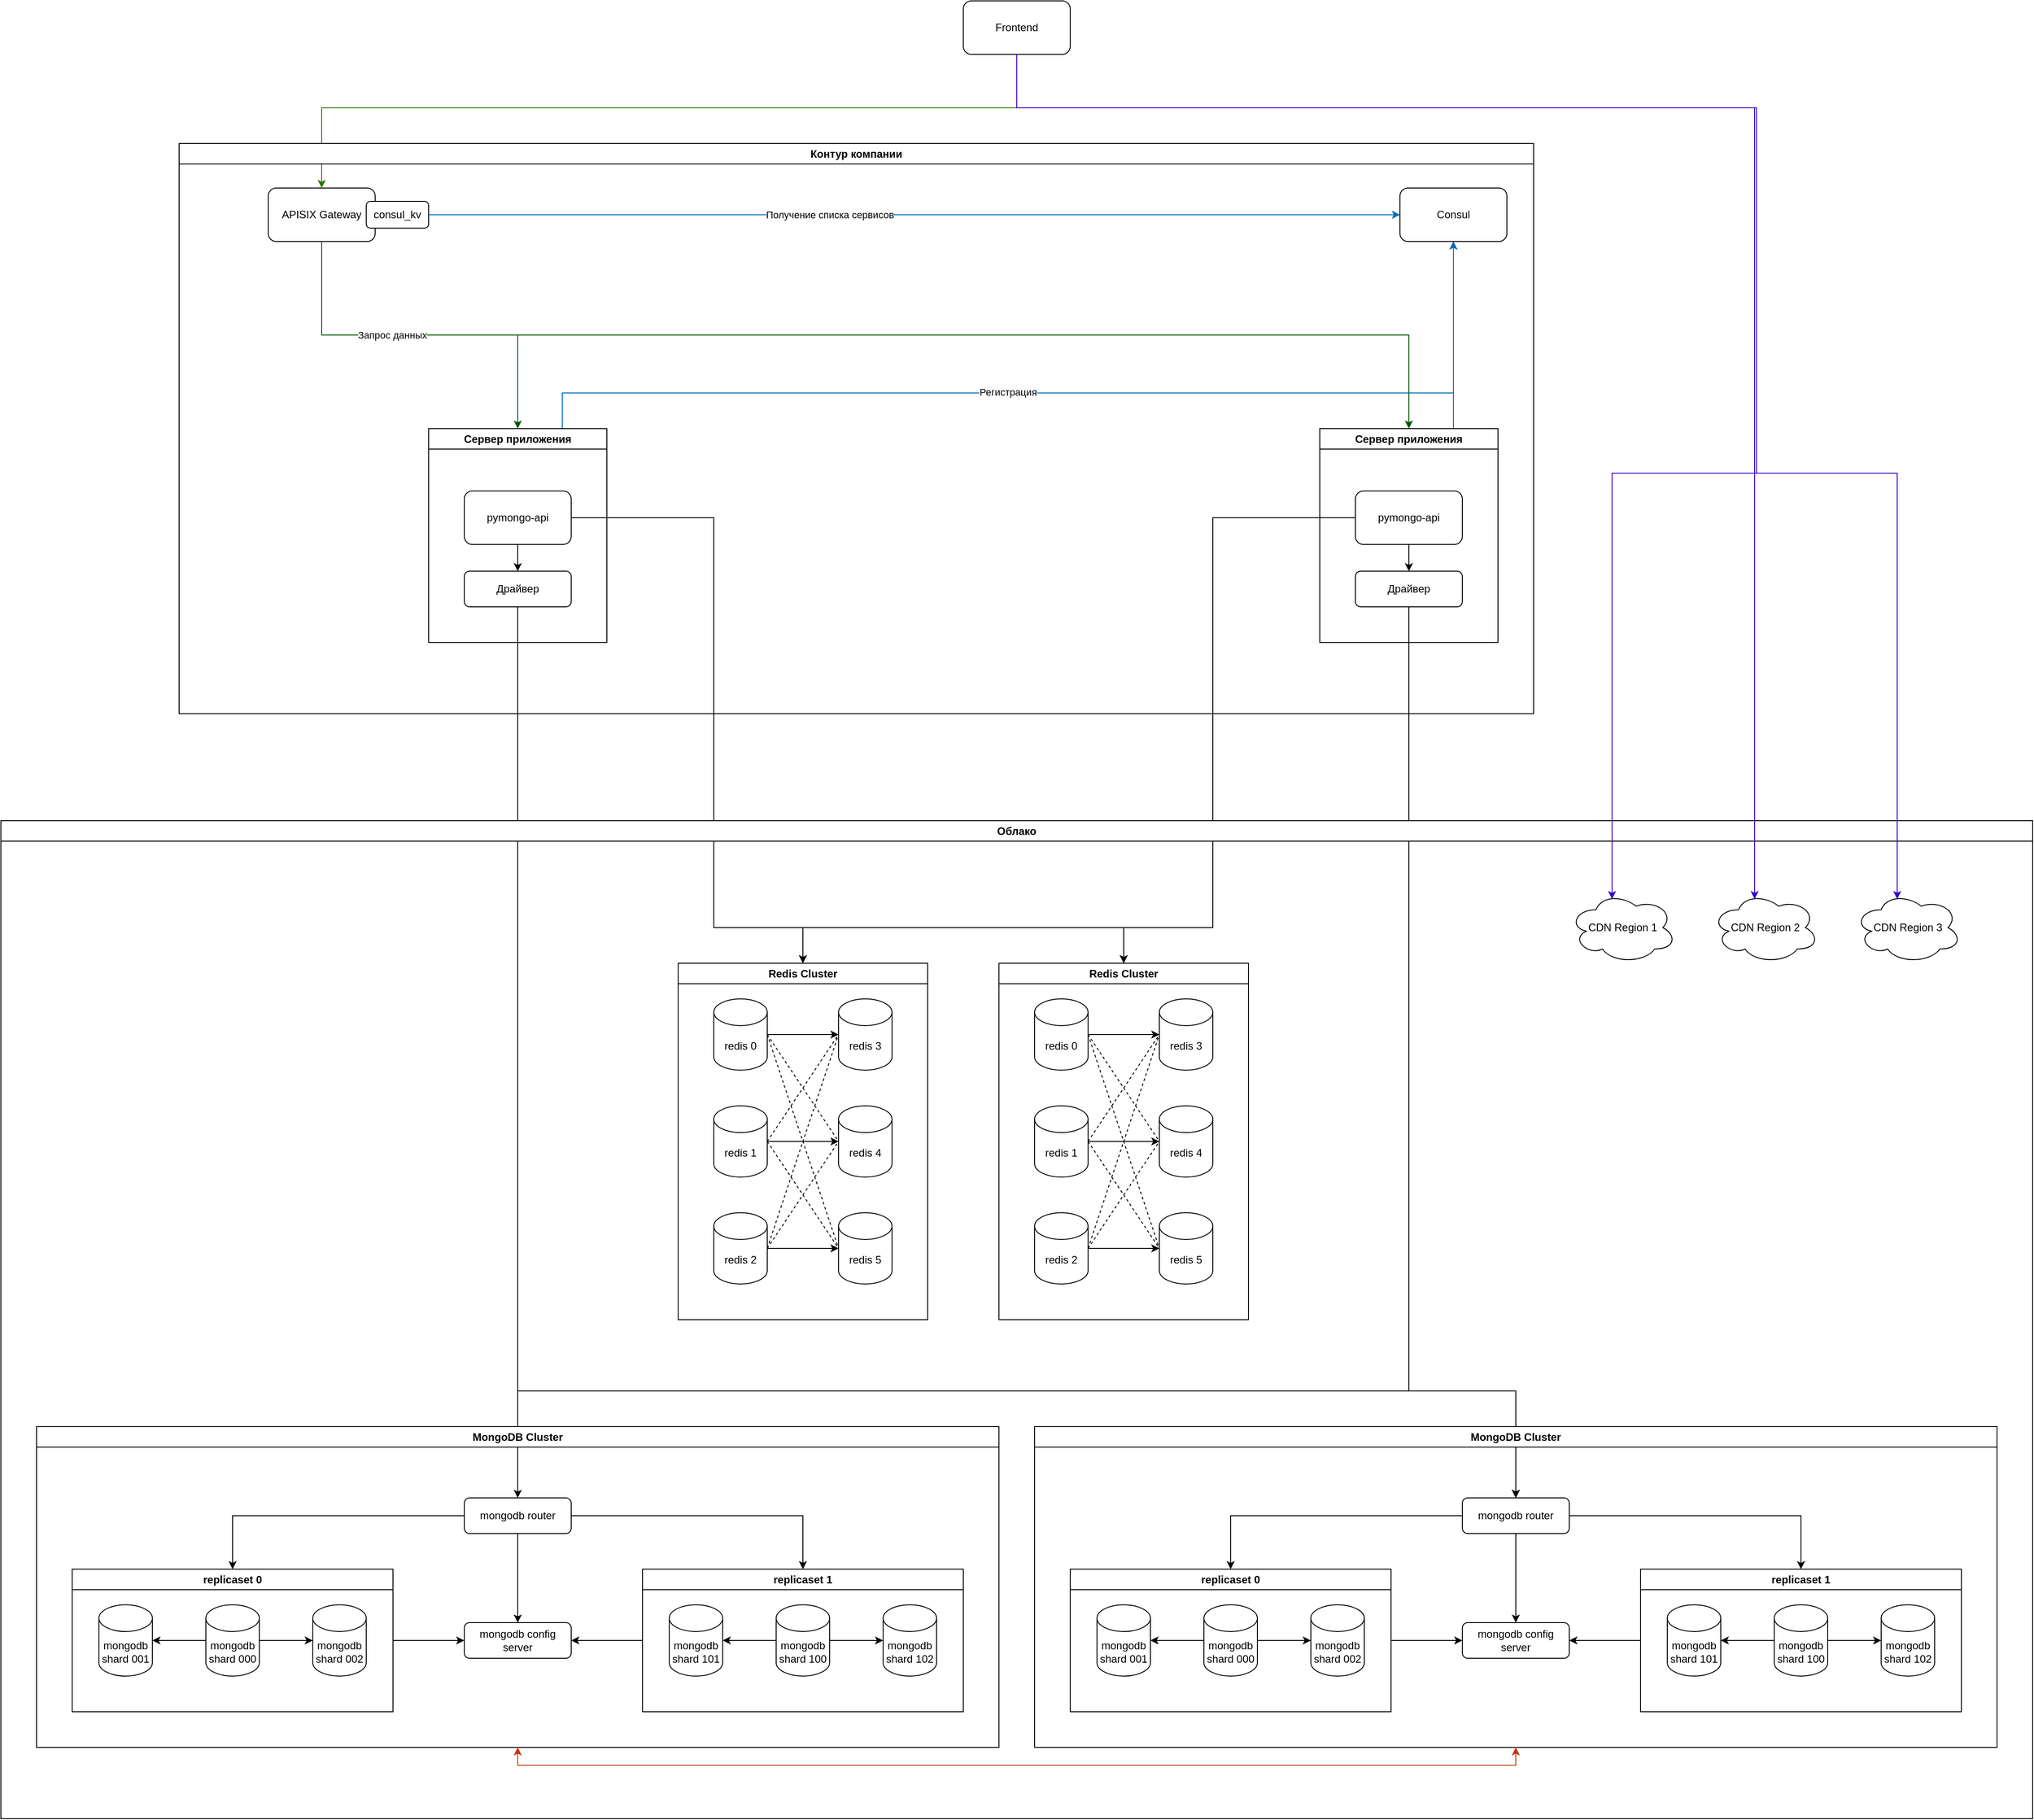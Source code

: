 <mxfile version="26.1.1">
  <diagram name="Page-1" id="-H_mtQnk-PTXWXPvYvuk">
    <mxGraphModel dx="1908" dy="2281" grid="1" gridSize="10" guides="1" tooltips="1" connect="1" arrows="1" fold="1" page="1" pageScale="1" pageWidth="1169" pageHeight="827" math="0" shadow="0">
      <root>
        <mxCell id="0" />
        <mxCell id="1" parent="0" />
        <mxCell id="dqWdWpCbqQZx0mYM54an-4" value="" style="group" parent="1" vertex="1" connectable="0">
          <mxGeometry x="300" y="130" width="180" height="60" as="geometry" />
        </mxCell>
        <mxCell id="dqWdWpCbqQZx0mYM54an-2" value="APISIX Gateway" style="rounded=1;whiteSpace=wrap;html=1;" parent="dqWdWpCbqQZx0mYM54an-4" vertex="1">
          <mxGeometry width="120" height="60" as="geometry" />
        </mxCell>
        <mxCell id="dqWdWpCbqQZx0mYM54an-3" value="consul_kv" style="rounded=1;whiteSpace=wrap;html=1;" parent="dqWdWpCbqQZx0mYM54an-4" vertex="1">
          <mxGeometry x="110" y="15" width="70" height="30" as="geometry" />
        </mxCell>
        <mxCell id="dqWdWpCbqQZx0mYM54an-5" value="Consul" style="rounded=1;whiteSpace=wrap;html=1;" parent="1" vertex="1">
          <mxGeometry x="1570" y="130" width="120" height="60" as="geometry" />
        </mxCell>
        <mxCell id="dqWdWpCbqQZx0mYM54an-46" style="edgeStyle=orthogonalEdgeStyle;rounded=0;orthogonalLoop=1;jettySize=auto;html=1;exitX=1;exitY=0.5;exitDx=0;exitDy=0;entryX=0;entryY=0.5;entryDx=0;entryDy=0;fillColor=#1ba1e2;strokeColor=#006EAF;" parent="1" source="dqWdWpCbqQZx0mYM54an-3" target="dqWdWpCbqQZx0mYM54an-5" edge="1">
          <mxGeometry relative="1" as="geometry" />
        </mxCell>
        <mxCell id="dqWdWpCbqQZx0mYM54an-93" value="Получение списка сервисов" style="edgeLabel;html=1;align=center;verticalAlign=middle;resizable=0;points=[];" parent="dqWdWpCbqQZx0mYM54an-46" vertex="1" connectable="0">
          <mxGeometry x="-0.174" y="-1" relative="1" as="geometry">
            <mxPoint y="-1" as="offset" />
          </mxGeometry>
        </mxCell>
        <mxCell id="ixIfecBzQTMLxkiIsBdG-1" style="edgeStyle=orthogonalEdgeStyle;rounded=0;orthogonalLoop=1;jettySize=auto;html=1;exitX=0.5;exitY=1;exitDx=0;exitDy=0;fillColor=#60a917;strokeColor=#2D7600;" parent="1" source="dqWdWpCbqQZx0mYM54an-123" target="dqWdWpCbqQZx0mYM54an-2" edge="1">
          <mxGeometry relative="1" as="geometry">
            <Array as="points">
              <mxPoint x="1140" y="40" />
              <mxPoint x="360" y="40" />
            </Array>
          </mxGeometry>
        </mxCell>
        <mxCell id="dqWdWpCbqQZx0mYM54an-123" value="Frontend" style="rounded=1;whiteSpace=wrap;html=1;" parent="1" vertex="1">
          <mxGeometry x="1080" y="-80" width="120" height="60" as="geometry" />
        </mxCell>
        <mxCell id="P2rB0Mfu34rMSdrRZBl6-78" style="edgeStyle=orthogonalEdgeStyle;rounded=0;orthogonalLoop=1;jettySize=auto;html=1;exitX=0.5;exitY=1;exitDx=0;exitDy=0;entryX=0.5;entryY=0;entryDx=0;entryDy=0;fillColor=#008a00;strokeColor=#005700;" parent="1" source="dqWdWpCbqQZx0mYM54an-2" target="dqWdWpCbqQZx0mYM54an-13" edge="1">
          <mxGeometry relative="1" as="geometry" />
        </mxCell>
        <mxCell id="P2rB0Mfu34rMSdrRZBl6-79" style="edgeStyle=orthogonalEdgeStyle;rounded=0;orthogonalLoop=1;jettySize=auto;html=1;exitX=0.5;exitY=1;exitDx=0;exitDy=0;fillColor=#008a00;strokeColor=#005700;" parent="1" source="dqWdWpCbqQZx0mYM54an-2" target="P2rB0Mfu34rMSdrRZBl6-51" edge="1">
          <mxGeometry relative="1" as="geometry" />
        </mxCell>
        <mxCell id="JSuMn4tBHQM3JPlq7mwm-12" value="Запрос данных" style="edgeLabel;html=1;align=center;verticalAlign=middle;resizable=0;points=[];" parent="P2rB0Mfu34rMSdrRZBl6-79" vertex="1" connectable="0">
          <mxGeometry x="-0.743" relative="1" as="geometry">
            <mxPoint as="offset" />
          </mxGeometry>
        </mxCell>
        <mxCell id="P2rB0Mfu34rMSdrRZBl6-90" style="edgeStyle=orthogonalEdgeStyle;rounded=0;orthogonalLoop=1;jettySize=auto;html=1;exitX=0.75;exitY=0;exitDx=0;exitDy=0;entryX=0.5;entryY=1;entryDx=0;entryDy=0;fillColor=#1ba1e2;strokeColor=#006EAF;" parent="1" source="P2rB0Mfu34rMSdrRZBl6-51" target="dqWdWpCbqQZx0mYM54an-5" edge="1">
          <mxGeometry relative="1" as="geometry" />
        </mxCell>
        <mxCell id="JSuMn4tBHQM3JPlq7mwm-9" style="edgeStyle=orthogonalEdgeStyle;rounded=0;orthogonalLoop=1;jettySize=auto;html=1;exitX=0.75;exitY=0;exitDx=0;exitDy=0;fillColor=#1ba1e2;strokeColor=#006EAF;" parent="1" source="dqWdWpCbqQZx0mYM54an-13" target="dqWdWpCbqQZx0mYM54an-5" edge="1">
          <mxGeometry relative="1" as="geometry">
            <Array as="points">
              <mxPoint x="630" y="360" />
              <mxPoint x="1630" y="360" />
            </Array>
          </mxGeometry>
        </mxCell>
        <mxCell id="JSuMn4tBHQM3JPlq7mwm-10" value="Регистрация" style="edgeLabel;html=1;align=center;verticalAlign=middle;resizable=0;points=[];" parent="JSuMn4tBHQM3JPlq7mwm-9" vertex="1" connectable="0">
          <mxGeometry x="-0.108" relative="1" as="geometry">
            <mxPoint y="-1" as="offset" />
          </mxGeometry>
        </mxCell>
        <mxCell id="dqWdWpCbqQZx0mYM54an-13" value="Сервер приложения" style="swimlane;whiteSpace=wrap;html=1;" parent="1" vertex="1">
          <mxGeometry x="480" y="400" width="200" height="240" as="geometry" />
        </mxCell>
        <mxCell id="dqWdWpCbqQZx0mYM54an-6" value="" style="group" parent="1" vertex="1" connectable="0">
          <mxGeometry x="520" y="470" width="120" height="130" as="geometry" />
        </mxCell>
        <mxCell id="zA23MoTUsTF4_91t8viU-3" value="pymongo-api" style="rounded=1;whiteSpace=wrap;html=1;" parent="dqWdWpCbqQZx0mYM54an-6" vertex="1">
          <mxGeometry width="120" height="60" as="geometry" />
        </mxCell>
        <mxCell id="dbREd8kYVU3tzgiQIXqs-3" value="Драйвер" style="rounded=1;whiteSpace=wrap;html=1;" parent="dqWdWpCbqQZx0mYM54an-6" vertex="1">
          <mxGeometry y="90" width="120" height="40" as="geometry" />
        </mxCell>
        <mxCell id="k_xwfJecmbTnGhpivg_c-1" style="edgeStyle=orthogonalEdgeStyle;rounded=0;orthogonalLoop=1;jettySize=auto;html=1;exitX=0.5;exitY=1;exitDx=0;exitDy=0;entryX=0.5;entryY=0;entryDx=0;entryDy=0;" parent="dqWdWpCbqQZx0mYM54an-6" source="zA23MoTUsTF4_91t8viU-3" target="dbREd8kYVU3tzgiQIXqs-3" edge="1">
          <mxGeometry relative="1" as="geometry" />
        </mxCell>
        <mxCell id="8a7BIC_nl0AnSNakPIhv-13" value="" style="group" parent="1" vertex="1" connectable="0">
          <mxGeometry x="760" y="1000" width="280" height="400" as="geometry" />
        </mxCell>
        <mxCell id="8a7BIC_nl0AnSNakPIhv-1" value="redis 2" style="shape=cylinder3;whiteSpace=wrap;html=1;boundedLbl=1;backgroundOutline=1;size=15;" parent="8a7BIC_nl0AnSNakPIhv-13" vertex="1">
          <mxGeometry x="40" y="280" width="60" height="80" as="geometry" />
        </mxCell>
        <mxCell id="8a7BIC_nl0AnSNakPIhv-3" value="redis 1" style="shape=cylinder3;whiteSpace=wrap;html=1;boundedLbl=1;backgroundOutline=1;size=15;" parent="8a7BIC_nl0AnSNakPIhv-13" vertex="1">
          <mxGeometry x="40" y="160" width="60" height="80" as="geometry" />
        </mxCell>
        <mxCell id="8a7BIC_nl0AnSNakPIhv-5" value="redis 0" style="shape=cylinder3;whiteSpace=wrap;html=1;boundedLbl=1;backgroundOutline=1;size=15;" parent="8a7BIC_nl0AnSNakPIhv-13" vertex="1">
          <mxGeometry x="40" y="40" width="60" height="80" as="geometry" />
        </mxCell>
        <mxCell id="8a7BIC_nl0AnSNakPIhv-9" value="redis 5" style="shape=cylinder3;whiteSpace=wrap;html=1;boundedLbl=1;backgroundOutline=1;size=15;" parent="8a7BIC_nl0AnSNakPIhv-13" vertex="1">
          <mxGeometry x="180" y="280" width="60" height="80" as="geometry" />
        </mxCell>
        <mxCell id="8a7BIC_nl0AnSNakPIhv-10" value="redis 4" style="shape=cylinder3;whiteSpace=wrap;html=1;boundedLbl=1;backgroundOutline=1;size=15;" parent="8a7BIC_nl0AnSNakPIhv-13" vertex="1">
          <mxGeometry x="180" y="160" width="60" height="80" as="geometry" />
        </mxCell>
        <mxCell id="8a7BIC_nl0AnSNakPIhv-11" value="redis 3" style="shape=cylinder3;whiteSpace=wrap;html=1;boundedLbl=1;backgroundOutline=1;size=15;" parent="8a7BIC_nl0AnSNakPIhv-13" vertex="1">
          <mxGeometry x="180" y="40" width="60" height="80" as="geometry" />
        </mxCell>
        <mxCell id="8a7BIC_nl0AnSNakPIhv-12" value="Redis Cluster" style="swimlane;whiteSpace=wrap;html=1;" parent="8a7BIC_nl0AnSNakPIhv-13" vertex="1">
          <mxGeometry width="280" height="400" as="geometry" />
        </mxCell>
        <mxCell id="8a7BIC_nl0AnSNakPIhv-31" value="" style="endArrow=none;dashed=1;html=1;rounded=0;entryX=0;entryY=0.5;entryDx=0;entryDy=0;entryPerimeter=0;exitX=1;exitY=0.5;exitDx=0;exitDy=0;exitPerimeter=0;" parent="8a7BIC_nl0AnSNakPIhv-12" edge="1">
          <mxGeometry width="50" height="50" relative="1" as="geometry">
            <mxPoint x="100" y="320" as="sourcePoint" />
            <mxPoint x="180" y="200" as="targetPoint" />
          </mxGeometry>
        </mxCell>
        <mxCell id="8a7BIC_nl0AnSNakPIhv-33" value="" style="endArrow=none;dashed=1;html=1;rounded=0;entryX=0;entryY=0.5;entryDx=0;entryDy=0;entryPerimeter=0;exitX=1;exitY=0.5;exitDx=0;exitDy=0;exitPerimeter=0;" parent="8a7BIC_nl0AnSNakPIhv-12" edge="1">
          <mxGeometry width="50" height="50" relative="1" as="geometry">
            <mxPoint x="100" y="200" as="sourcePoint" />
            <mxPoint x="180" y="320" as="targetPoint" />
          </mxGeometry>
        </mxCell>
        <mxCell id="8a7BIC_nl0AnSNakPIhv-15" style="edgeStyle=orthogonalEdgeStyle;rounded=0;orthogonalLoop=1;jettySize=auto;html=1;exitX=1;exitY=0.5;exitDx=0;exitDy=0;exitPerimeter=0;entryX=0;entryY=0.5;entryDx=0;entryDy=0;entryPerimeter=0;" parent="8a7BIC_nl0AnSNakPIhv-13" source="8a7BIC_nl0AnSNakPIhv-5" target="8a7BIC_nl0AnSNakPIhv-11" edge="1">
          <mxGeometry relative="1" as="geometry" />
        </mxCell>
        <mxCell id="8a7BIC_nl0AnSNakPIhv-16" style="edgeStyle=orthogonalEdgeStyle;rounded=0;orthogonalLoop=1;jettySize=auto;html=1;exitX=1;exitY=0.5;exitDx=0;exitDy=0;exitPerimeter=0;entryX=0;entryY=0.5;entryDx=0;entryDy=0;entryPerimeter=0;" parent="8a7BIC_nl0AnSNakPIhv-13" source="8a7BIC_nl0AnSNakPIhv-3" target="8a7BIC_nl0AnSNakPIhv-10" edge="1">
          <mxGeometry relative="1" as="geometry" />
        </mxCell>
        <mxCell id="8a7BIC_nl0AnSNakPIhv-17" style="edgeStyle=orthogonalEdgeStyle;rounded=0;orthogonalLoop=1;jettySize=auto;html=1;exitX=1;exitY=0.5;exitDx=0;exitDy=0;exitPerimeter=0;entryX=0;entryY=0.5;entryDx=0;entryDy=0;entryPerimeter=0;" parent="8a7BIC_nl0AnSNakPIhv-13" source="8a7BIC_nl0AnSNakPIhv-1" target="8a7BIC_nl0AnSNakPIhv-9" edge="1">
          <mxGeometry relative="1" as="geometry" />
        </mxCell>
        <mxCell id="8a7BIC_nl0AnSNakPIhv-30" value="" style="endArrow=none;dashed=1;html=1;rounded=0;entryX=0;entryY=0.5;entryDx=0;entryDy=0;entryPerimeter=0;exitX=1;exitY=0.5;exitDx=0;exitDy=0;exitPerimeter=0;" parent="8a7BIC_nl0AnSNakPIhv-13" source="8a7BIC_nl0AnSNakPIhv-3" target="8a7BIC_nl0AnSNakPIhv-11" edge="1">
          <mxGeometry width="50" height="50" relative="1" as="geometry">
            <mxPoint x="115" y="180" as="sourcePoint" />
            <mxPoint x="165" y="130" as="targetPoint" />
          </mxGeometry>
        </mxCell>
        <mxCell id="8a7BIC_nl0AnSNakPIhv-32" value="" style="endArrow=none;dashed=1;html=1;rounded=0;entryX=0;entryY=0.5;entryDx=0;entryDy=0;entryPerimeter=0;exitX=1;exitY=0.5;exitDx=0;exitDy=0;exitPerimeter=0;" parent="8a7BIC_nl0AnSNakPIhv-13" source="8a7BIC_nl0AnSNakPIhv-5" target="8a7BIC_nl0AnSNakPIhv-10" edge="1">
          <mxGeometry width="50" height="50" relative="1" as="geometry">
            <mxPoint x="110" y="210" as="sourcePoint" />
            <mxPoint x="190" y="90" as="targetPoint" />
          </mxGeometry>
        </mxCell>
        <mxCell id="8a7BIC_nl0AnSNakPIhv-37" value="" style="endArrow=none;dashed=1;html=1;rounded=0;entryX=0;entryY=0.5;entryDx=0;entryDy=0;entryPerimeter=0;exitX=1;exitY=0.5;exitDx=0;exitDy=0;exitPerimeter=0;" parent="8a7BIC_nl0AnSNakPIhv-13" source="8a7BIC_nl0AnSNakPIhv-5" target="8a7BIC_nl0AnSNakPIhv-9" edge="1">
          <mxGeometry width="50" height="50" relative="1" as="geometry">
            <mxPoint x="110" y="90" as="sourcePoint" />
            <mxPoint x="190" y="210" as="targetPoint" />
          </mxGeometry>
        </mxCell>
        <mxCell id="8a7BIC_nl0AnSNakPIhv-38" value="" style="endArrow=none;dashed=1;html=1;rounded=0;entryX=0;entryY=0.5;entryDx=0;entryDy=0;entryPerimeter=0;exitX=1;exitY=0.5;exitDx=0;exitDy=0;exitPerimeter=0;" parent="8a7BIC_nl0AnSNakPIhv-13" source="8a7BIC_nl0AnSNakPIhv-1" target="8a7BIC_nl0AnSNakPIhv-11" edge="1">
          <mxGeometry width="50" height="50" relative="1" as="geometry">
            <mxPoint x="120" y="100" as="sourcePoint" />
            <mxPoint x="200" y="220" as="targetPoint" />
          </mxGeometry>
        </mxCell>
        <mxCell id="P2rB0Mfu34rMSdrRZBl6-52" value="" style="group" parent="1" vertex="1" connectable="0">
          <mxGeometry x="1120" y="1000" width="280" height="400" as="geometry" />
        </mxCell>
        <mxCell id="P2rB0Mfu34rMSdrRZBl6-53" value="redis 2" style="shape=cylinder3;whiteSpace=wrap;html=1;boundedLbl=1;backgroundOutline=1;size=15;" parent="P2rB0Mfu34rMSdrRZBl6-52" vertex="1">
          <mxGeometry x="40" y="280" width="60" height="80" as="geometry" />
        </mxCell>
        <mxCell id="P2rB0Mfu34rMSdrRZBl6-54" value="redis 1" style="shape=cylinder3;whiteSpace=wrap;html=1;boundedLbl=1;backgroundOutline=1;size=15;" parent="P2rB0Mfu34rMSdrRZBl6-52" vertex="1">
          <mxGeometry x="40" y="160" width="60" height="80" as="geometry" />
        </mxCell>
        <mxCell id="P2rB0Mfu34rMSdrRZBl6-55" value="redis 0" style="shape=cylinder3;whiteSpace=wrap;html=1;boundedLbl=1;backgroundOutline=1;size=15;" parent="P2rB0Mfu34rMSdrRZBl6-52" vertex="1">
          <mxGeometry x="40" y="40" width="60" height="80" as="geometry" />
        </mxCell>
        <mxCell id="P2rB0Mfu34rMSdrRZBl6-56" value="redis 5" style="shape=cylinder3;whiteSpace=wrap;html=1;boundedLbl=1;backgroundOutline=1;size=15;" parent="P2rB0Mfu34rMSdrRZBl6-52" vertex="1">
          <mxGeometry x="180" y="280" width="60" height="80" as="geometry" />
        </mxCell>
        <mxCell id="P2rB0Mfu34rMSdrRZBl6-57" value="redis 4" style="shape=cylinder3;whiteSpace=wrap;html=1;boundedLbl=1;backgroundOutline=1;size=15;" parent="P2rB0Mfu34rMSdrRZBl6-52" vertex="1">
          <mxGeometry x="180" y="160" width="60" height="80" as="geometry" />
        </mxCell>
        <mxCell id="P2rB0Mfu34rMSdrRZBl6-58" value="redis 3" style="shape=cylinder3;whiteSpace=wrap;html=1;boundedLbl=1;backgroundOutline=1;size=15;" parent="P2rB0Mfu34rMSdrRZBl6-52" vertex="1">
          <mxGeometry x="180" y="40" width="60" height="80" as="geometry" />
        </mxCell>
        <mxCell id="P2rB0Mfu34rMSdrRZBl6-59" value="Redis Cluster" style="swimlane;whiteSpace=wrap;html=1;" parent="P2rB0Mfu34rMSdrRZBl6-52" vertex="1">
          <mxGeometry width="280" height="400" as="geometry" />
        </mxCell>
        <mxCell id="P2rB0Mfu34rMSdrRZBl6-60" value="" style="endArrow=none;dashed=1;html=1;rounded=0;entryX=0;entryY=0.5;entryDx=0;entryDy=0;entryPerimeter=0;exitX=1;exitY=0.5;exitDx=0;exitDy=0;exitPerimeter=0;" parent="P2rB0Mfu34rMSdrRZBl6-59" edge="1">
          <mxGeometry width="50" height="50" relative="1" as="geometry">
            <mxPoint x="100" y="320" as="sourcePoint" />
            <mxPoint x="180" y="200" as="targetPoint" />
          </mxGeometry>
        </mxCell>
        <mxCell id="P2rB0Mfu34rMSdrRZBl6-61" value="" style="endArrow=none;dashed=1;html=1;rounded=0;entryX=0;entryY=0.5;entryDx=0;entryDy=0;entryPerimeter=0;exitX=1;exitY=0.5;exitDx=0;exitDy=0;exitPerimeter=0;" parent="P2rB0Mfu34rMSdrRZBl6-59" edge="1">
          <mxGeometry width="50" height="50" relative="1" as="geometry">
            <mxPoint x="100" y="200" as="sourcePoint" />
            <mxPoint x="180" y="320" as="targetPoint" />
          </mxGeometry>
        </mxCell>
        <mxCell id="P2rB0Mfu34rMSdrRZBl6-62" style="edgeStyle=orthogonalEdgeStyle;rounded=0;orthogonalLoop=1;jettySize=auto;html=1;exitX=1;exitY=0.5;exitDx=0;exitDy=0;exitPerimeter=0;entryX=0;entryY=0.5;entryDx=0;entryDy=0;entryPerimeter=0;" parent="P2rB0Mfu34rMSdrRZBl6-52" source="P2rB0Mfu34rMSdrRZBl6-55" target="P2rB0Mfu34rMSdrRZBl6-58" edge="1">
          <mxGeometry relative="1" as="geometry" />
        </mxCell>
        <mxCell id="P2rB0Mfu34rMSdrRZBl6-63" style="edgeStyle=orthogonalEdgeStyle;rounded=0;orthogonalLoop=1;jettySize=auto;html=1;exitX=1;exitY=0.5;exitDx=0;exitDy=0;exitPerimeter=0;entryX=0;entryY=0.5;entryDx=0;entryDy=0;entryPerimeter=0;" parent="P2rB0Mfu34rMSdrRZBl6-52" source="P2rB0Mfu34rMSdrRZBl6-54" target="P2rB0Mfu34rMSdrRZBl6-57" edge="1">
          <mxGeometry relative="1" as="geometry" />
        </mxCell>
        <mxCell id="P2rB0Mfu34rMSdrRZBl6-64" style="edgeStyle=orthogonalEdgeStyle;rounded=0;orthogonalLoop=1;jettySize=auto;html=1;exitX=1;exitY=0.5;exitDx=0;exitDy=0;exitPerimeter=0;entryX=0;entryY=0.5;entryDx=0;entryDy=0;entryPerimeter=0;" parent="P2rB0Mfu34rMSdrRZBl6-52" source="P2rB0Mfu34rMSdrRZBl6-53" target="P2rB0Mfu34rMSdrRZBl6-56" edge="1">
          <mxGeometry relative="1" as="geometry" />
        </mxCell>
        <mxCell id="P2rB0Mfu34rMSdrRZBl6-65" value="" style="endArrow=none;dashed=1;html=1;rounded=0;entryX=0;entryY=0.5;entryDx=0;entryDy=0;entryPerimeter=0;exitX=1;exitY=0.5;exitDx=0;exitDy=0;exitPerimeter=0;" parent="P2rB0Mfu34rMSdrRZBl6-52" source="P2rB0Mfu34rMSdrRZBl6-54" target="P2rB0Mfu34rMSdrRZBl6-58" edge="1">
          <mxGeometry width="50" height="50" relative="1" as="geometry">
            <mxPoint x="115" y="180" as="sourcePoint" />
            <mxPoint x="165" y="130" as="targetPoint" />
          </mxGeometry>
        </mxCell>
        <mxCell id="P2rB0Mfu34rMSdrRZBl6-66" value="" style="endArrow=none;dashed=1;html=1;rounded=0;entryX=0;entryY=0.5;entryDx=0;entryDy=0;entryPerimeter=0;exitX=1;exitY=0.5;exitDx=0;exitDy=0;exitPerimeter=0;" parent="P2rB0Mfu34rMSdrRZBl6-52" source="P2rB0Mfu34rMSdrRZBl6-55" target="P2rB0Mfu34rMSdrRZBl6-57" edge="1">
          <mxGeometry width="50" height="50" relative="1" as="geometry">
            <mxPoint x="110" y="210" as="sourcePoint" />
            <mxPoint x="190" y="90" as="targetPoint" />
          </mxGeometry>
        </mxCell>
        <mxCell id="P2rB0Mfu34rMSdrRZBl6-67" value="" style="endArrow=none;dashed=1;html=1;rounded=0;entryX=0;entryY=0.5;entryDx=0;entryDy=0;entryPerimeter=0;exitX=1;exitY=0.5;exitDx=0;exitDy=0;exitPerimeter=0;" parent="P2rB0Mfu34rMSdrRZBl6-52" source="P2rB0Mfu34rMSdrRZBl6-55" target="P2rB0Mfu34rMSdrRZBl6-56" edge="1">
          <mxGeometry width="50" height="50" relative="1" as="geometry">
            <mxPoint x="110" y="90" as="sourcePoint" />
            <mxPoint x="190" y="210" as="targetPoint" />
          </mxGeometry>
        </mxCell>
        <mxCell id="P2rB0Mfu34rMSdrRZBl6-68" value="" style="endArrow=none;dashed=1;html=1;rounded=0;entryX=0;entryY=0.5;entryDx=0;entryDy=0;entryPerimeter=0;exitX=1;exitY=0.5;exitDx=0;exitDy=0;exitPerimeter=0;" parent="P2rB0Mfu34rMSdrRZBl6-52" source="P2rB0Mfu34rMSdrRZBl6-53" target="P2rB0Mfu34rMSdrRZBl6-58" edge="1">
          <mxGeometry width="50" height="50" relative="1" as="geometry">
            <mxPoint x="120" y="100" as="sourcePoint" />
            <mxPoint x="200" y="220" as="targetPoint" />
          </mxGeometry>
        </mxCell>
        <mxCell id="JSuMn4tBHQM3JPlq7mwm-1" value="" style="group" parent="1" vertex="1" connectable="0">
          <mxGeometry x="1480" y="400" width="200" height="240" as="geometry" />
        </mxCell>
        <mxCell id="P2rB0Mfu34rMSdrRZBl6-51" value="Сервер приложения" style="swimlane;whiteSpace=wrap;html=1;" parent="JSuMn4tBHQM3JPlq7mwm-1" vertex="1">
          <mxGeometry width="200" height="240" as="geometry" />
        </mxCell>
        <mxCell id="P2rB0Mfu34rMSdrRZBl6-69" value="" style="group" parent="JSuMn4tBHQM3JPlq7mwm-1" vertex="1" connectable="0">
          <mxGeometry x="40" y="70" width="120" height="130" as="geometry" />
        </mxCell>
        <mxCell id="P2rB0Mfu34rMSdrRZBl6-70" value="pymongo-api" style="rounded=1;whiteSpace=wrap;html=1;" parent="P2rB0Mfu34rMSdrRZBl6-69" vertex="1">
          <mxGeometry width="120" height="60" as="geometry" />
        </mxCell>
        <mxCell id="P2rB0Mfu34rMSdrRZBl6-71" value="Драйвер" style="rounded=1;whiteSpace=wrap;html=1;" parent="P2rB0Mfu34rMSdrRZBl6-69" vertex="1">
          <mxGeometry y="90" width="120" height="40" as="geometry" />
        </mxCell>
        <mxCell id="P2rB0Mfu34rMSdrRZBl6-72" style="edgeStyle=orthogonalEdgeStyle;rounded=0;orthogonalLoop=1;jettySize=auto;html=1;exitX=0.5;exitY=1;exitDx=0;exitDy=0;entryX=0.5;entryY=0;entryDx=0;entryDy=0;" parent="P2rB0Mfu34rMSdrRZBl6-69" source="P2rB0Mfu34rMSdrRZBl6-70" target="P2rB0Mfu34rMSdrRZBl6-71" edge="1">
          <mxGeometry relative="1" as="geometry" />
        </mxCell>
        <mxCell id="JSuMn4tBHQM3JPlq7mwm-3" style="edgeStyle=orthogonalEdgeStyle;rounded=0;orthogonalLoop=1;jettySize=auto;html=1;exitX=0.5;exitY=1;exitDx=0;exitDy=0;" parent="1" source="dbREd8kYVU3tzgiQIXqs-3" target="dbREd8kYVU3tzgiQIXqs-5" edge="1">
          <mxGeometry relative="1" as="geometry" />
        </mxCell>
        <mxCell id="JSuMn4tBHQM3JPlq7mwm-5" style="edgeStyle=orthogonalEdgeStyle;rounded=0;orthogonalLoop=1;jettySize=auto;html=1;exitX=0.5;exitY=1;exitDx=0;exitDy=0;entryX=0.5;entryY=0;entryDx=0;entryDy=0;" parent="1" source="dbREd8kYVU3tzgiQIXqs-3" target="P2rB0Mfu34rMSdrRZBl6-3" edge="1">
          <mxGeometry relative="1" as="geometry">
            <Array as="points">
              <mxPoint x="580" y="1480" />
              <mxPoint x="1700" y="1480" />
            </Array>
          </mxGeometry>
        </mxCell>
        <mxCell id="JSuMn4tBHQM3JPlq7mwm-13" value="Контур компании" style="swimlane;whiteSpace=wrap;html=1;" parent="1" vertex="1">
          <mxGeometry x="200" y="80" width="1520" height="640" as="geometry" />
        </mxCell>
        <mxCell id="JSuMn4tBHQM3JPlq7mwm-19" style="edgeStyle=orthogonalEdgeStyle;rounded=0;orthogonalLoop=1;jettySize=auto;html=1;exitX=0;exitY=0.5;exitDx=0;exitDy=0;" parent="1" source="P2rB0Mfu34rMSdrRZBl6-70" target="P2rB0Mfu34rMSdrRZBl6-59" edge="1">
          <mxGeometry relative="1" as="geometry">
            <Array as="points">
              <mxPoint x="1360" y="500" />
              <mxPoint x="1360" y="960" />
              <mxPoint x="1260" y="960" />
            </Array>
          </mxGeometry>
        </mxCell>
        <mxCell id="JSuMn4tBHQM3JPlq7mwm-20" style="edgeStyle=orthogonalEdgeStyle;rounded=0;orthogonalLoop=1;jettySize=auto;html=1;exitX=0.5;exitY=1;exitDx=0;exitDy=0;entryX=0.5;entryY=0;entryDx=0;entryDy=0;" parent="1" source="P2rB0Mfu34rMSdrRZBl6-71" target="P2rB0Mfu34rMSdrRZBl6-3" edge="1">
          <mxGeometry relative="1" as="geometry">
            <Array as="points">
              <mxPoint x="1580" y="1480" />
              <mxPoint x="1700" y="1480" />
            </Array>
          </mxGeometry>
        </mxCell>
        <mxCell id="JSuMn4tBHQM3JPlq7mwm-21" style="edgeStyle=orthogonalEdgeStyle;rounded=0;orthogonalLoop=1;jettySize=auto;html=1;exitX=0.5;exitY=1;exitDx=0;exitDy=0;entryX=0.5;entryY=0;entryDx=0;entryDy=0;" parent="1" source="P2rB0Mfu34rMSdrRZBl6-71" target="P2rB0Mfu34rMSdrRZBl6-3" edge="1">
          <mxGeometry relative="1" as="geometry">
            <Array as="points">
              <mxPoint x="1580" y="1480" />
              <mxPoint x="1700" y="1480" />
            </Array>
          </mxGeometry>
        </mxCell>
        <mxCell id="JSuMn4tBHQM3JPlq7mwm-2" value="" style="group" parent="1" vertex="1" connectable="0">
          <mxGeometry x="40" y="1520" width="2200" height="360" as="geometry" />
        </mxCell>
        <mxCell id="P2rB0Mfu34rMSdrRZBl6-82" value="" style="group" parent="JSuMn4tBHQM3JPlq7mwm-2" vertex="1" connectable="0">
          <mxGeometry width="1080" height="360" as="geometry" />
        </mxCell>
        <mxCell id="dqWdWpCbqQZx0mYM54an-11" value="" style="group" parent="P2rB0Mfu34rMSdrRZBl6-82" vertex="1" connectable="0">
          <mxGeometry x="40" y="80" width="1000" height="240" as="geometry" />
        </mxCell>
        <mxCell id="dbREd8kYVU3tzgiQIXqs-5" value="mongodb router" style="rounded=1;whiteSpace=wrap;html=1;" parent="dqWdWpCbqQZx0mYM54an-11" vertex="1">
          <mxGeometry x="440" width="120" height="40" as="geometry" />
        </mxCell>
        <mxCell id="dbREd8kYVU3tzgiQIXqs-7" value="mongodb config server" style="rounded=1;whiteSpace=wrap;html=1;" parent="dqWdWpCbqQZx0mYM54an-11" vertex="1">
          <mxGeometry x="440" y="140" width="120" height="40" as="geometry" />
        </mxCell>
        <mxCell id="dqWdWpCbqQZx0mYM54an-9" value="" style="group" parent="dqWdWpCbqQZx0mYM54an-11" vertex="1" connectable="0">
          <mxGeometry x="640" y="80" width="360" height="160" as="geometry" />
        </mxCell>
        <mxCell id="pXJ7bdGz6Sk2BNIV2tW--5" value="replicaset 1" style="swimlane;whiteSpace=wrap;html=1;" parent="dqWdWpCbqQZx0mYM54an-9" vertex="1">
          <mxGeometry width="360" height="160" as="geometry" />
        </mxCell>
        <mxCell id="dqWdWpCbqQZx0mYM54an-8" value="" style="group" parent="dqWdWpCbqQZx0mYM54an-9" vertex="1" connectable="0">
          <mxGeometry x="30" y="40" width="300" height="80" as="geometry" />
        </mxCell>
        <mxCell id="dbREd8kYVU3tzgiQIXqs-2" value="mongodb shard 100" style="shape=cylinder3;whiteSpace=wrap;html=1;boundedLbl=1;backgroundOutline=1;size=15;" parent="dqWdWpCbqQZx0mYM54an-8" vertex="1">
          <mxGeometry x="120" width="60" height="80" as="geometry" />
        </mxCell>
        <mxCell id="_al5clU8z6GfftOGp_AF-3" value="mongodb shard 101" style="shape=cylinder3;whiteSpace=wrap;html=1;boundedLbl=1;backgroundOutline=1;size=15;" parent="dqWdWpCbqQZx0mYM54an-8" vertex="1">
          <mxGeometry width="60" height="80" as="geometry" />
        </mxCell>
        <mxCell id="_al5clU8z6GfftOGp_AF-4" value="mongodb shard 102" style="shape=cylinder3;whiteSpace=wrap;html=1;boundedLbl=1;backgroundOutline=1;size=15;" parent="dqWdWpCbqQZx0mYM54an-8" vertex="1">
          <mxGeometry x="240" width="60" height="80" as="geometry" />
        </mxCell>
        <mxCell id="_al5clU8z6GfftOGp_AF-11" style="edgeStyle=orthogonalEdgeStyle;rounded=0;orthogonalLoop=1;jettySize=auto;html=1;exitX=0;exitY=0.5;exitDx=0;exitDy=0;exitPerimeter=0;entryX=1;entryY=0.5;entryDx=0;entryDy=0;entryPerimeter=0;" parent="dqWdWpCbqQZx0mYM54an-8" source="dbREd8kYVU3tzgiQIXqs-2" target="_al5clU8z6GfftOGp_AF-3" edge="1">
          <mxGeometry relative="1" as="geometry" />
        </mxCell>
        <mxCell id="_al5clU8z6GfftOGp_AF-12" value="" style="edgeStyle=orthogonalEdgeStyle;rounded=0;orthogonalLoop=1;jettySize=auto;html=1;" parent="dqWdWpCbqQZx0mYM54an-8" source="dbREd8kYVU3tzgiQIXqs-2" target="_al5clU8z6GfftOGp_AF-4" edge="1">
          <mxGeometry relative="1" as="geometry" />
        </mxCell>
        <mxCell id="dqWdWpCbqQZx0mYM54an-10" value="" style="group" parent="dqWdWpCbqQZx0mYM54an-11" vertex="1" connectable="0">
          <mxGeometry y="80" width="360" height="160" as="geometry" />
        </mxCell>
        <mxCell id="pXJ7bdGz6Sk2BNIV2tW--1" value="replicaset 0" style="swimlane;whiteSpace=wrap;html=1;" parent="dqWdWpCbqQZx0mYM54an-10" vertex="1">
          <mxGeometry width="360" height="160" as="geometry" />
        </mxCell>
        <mxCell id="dqWdWpCbqQZx0mYM54an-7" value="" style="group" parent="dqWdWpCbqQZx0mYM54an-10" vertex="1" connectable="0">
          <mxGeometry x="30" y="40" width="300" height="80" as="geometry" />
        </mxCell>
        <mxCell id="dbREd8kYVU3tzgiQIXqs-1" value="mongodb shard 000" style="shape=cylinder3;whiteSpace=wrap;html=1;boundedLbl=1;backgroundOutline=1;size=15;" parent="dqWdWpCbqQZx0mYM54an-7" vertex="1">
          <mxGeometry x="120" width="60" height="80" as="geometry" />
        </mxCell>
        <mxCell id="_al5clU8z6GfftOGp_AF-1" value="mongodb shard 001" style="shape=cylinder3;whiteSpace=wrap;html=1;boundedLbl=1;backgroundOutline=1;size=15;" parent="dqWdWpCbqQZx0mYM54an-7" vertex="1">
          <mxGeometry width="60" height="80" as="geometry" />
        </mxCell>
        <mxCell id="_al5clU8z6GfftOGp_AF-2" value="mongodb shard 002" style="shape=cylinder3;whiteSpace=wrap;html=1;boundedLbl=1;backgroundOutline=1;size=15;" parent="dqWdWpCbqQZx0mYM54an-7" vertex="1">
          <mxGeometry x="240" width="60" height="80" as="geometry" />
        </mxCell>
        <mxCell id="_al5clU8z6GfftOGp_AF-9" style="edgeStyle=orthogonalEdgeStyle;rounded=0;orthogonalLoop=1;jettySize=auto;html=1;exitX=0;exitY=0.5;exitDx=0;exitDy=0;exitPerimeter=0;entryX=1;entryY=0.5;entryDx=0;entryDy=0;entryPerimeter=0;" parent="dqWdWpCbqQZx0mYM54an-7" source="dbREd8kYVU3tzgiQIXqs-1" target="_al5clU8z6GfftOGp_AF-1" edge="1">
          <mxGeometry relative="1" as="geometry" />
        </mxCell>
        <mxCell id="_al5clU8z6GfftOGp_AF-10" style="edgeStyle=orthogonalEdgeStyle;rounded=0;orthogonalLoop=1;jettySize=auto;html=1;exitX=1;exitY=0.5;exitDx=0;exitDy=0;exitPerimeter=0;entryX=0;entryY=0.5;entryDx=0;entryDy=0;entryPerimeter=0;" parent="dqWdWpCbqQZx0mYM54an-7" source="dbREd8kYVU3tzgiQIXqs-1" target="_al5clU8z6GfftOGp_AF-2" edge="1">
          <mxGeometry relative="1" as="geometry" />
        </mxCell>
        <mxCell id="AS32IQcmRUs63zj48uzP-7" style="edgeStyle=orthogonalEdgeStyle;rounded=0;orthogonalLoop=1;jettySize=auto;html=1;exitX=0.5;exitY=1;exitDx=0;exitDy=0;" parent="dqWdWpCbqQZx0mYM54an-11" source="dbREd8kYVU3tzgiQIXqs-5" target="dbREd8kYVU3tzgiQIXqs-7" edge="1">
          <mxGeometry relative="1" as="geometry" />
        </mxCell>
        <mxCell id="AS32IQcmRUs63zj48uzP-5" style="edgeStyle=orthogonalEdgeStyle;rounded=0;orthogonalLoop=1;jettySize=auto;html=1;exitX=1;exitY=0.5;exitDx=0;exitDy=0;entryX=0.5;entryY=0;entryDx=0;entryDy=0;" parent="dqWdWpCbqQZx0mYM54an-11" source="dbREd8kYVU3tzgiQIXqs-5" target="pXJ7bdGz6Sk2BNIV2tW--5" edge="1">
          <mxGeometry relative="1" as="geometry" />
        </mxCell>
        <mxCell id="AS32IQcmRUs63zj48uzP-9" style="edgeStyle=orthogonalEdgeStyle;rounded=0;orthogonalLoop=1;jettySize=auto;html=1;exitX=0;exitY=0.5;exitDx=0;exitDy=0;entryX=1;entryY=0.5;entryDx=0;entryDy=0;" parent="dqWdWpCbqQZx0mYM54an-11" source="pXJ7bdGz6Sk2BNIV2tW--5" target="dbREd8kYVU3tzgiQIXqs-7" edge="1">
          <mxGeometry relative="1" as="geometry" />
        </mxCell>
        <mxCell id="AS32IQcmRUs63zj48uzP-6" style="edgeStyle=orthogonalEdgeStyle;rounded=0;orthogonalLoop=1;jettySize=auto;html=1;exitX=0;exitY=0.5;exitDx=0;exitDy=0;entryX=0.5;entryY=0;entryDx=0;entryDy=0;" parent="dqWdWpCbqQZx0mYM54an-11" source="dbREd8kYVU3tzgiQIXqs-5" target="pXJ7bdGz6Sk2BNIV2tW--1" edge="1">
          <mxGeometry relative="1" as="geometry" />
        </mxCell>
        <mxCell id="AS32IQcmRUs63zj48uzP-8" style="edgeStyle=orthogonalEdgeStyle;rounded=0;orthogonalLoop=1;jettySize=auto;html=1;exitX=1;exitY=0.5;exitDx=0;exitDy=0;entryX=0;entryY=0.5;entryDx=0;entryDy=0;" parent="dqWdWpCbqQZx0mYM54an-11" source="pXJ7bdGz6Sk2BNIV2tW--1" target="dbREd8kYVU3tzgiQIXqs-7" edge="1">
          <mxGeometry relative="1" as="geometry" />
        </mxCell>
        <mxCell id="P2rB0Mfu34rMSdrRZBl6-80" value="MongoDB Cluster" style="swimlane;whiteSpace=wrap;html=1;" parent="P2rB0Mfu34rMSdrRZBl6-82" vertex="1">
          <mxGeometry width="1080" height="360" as="geometry" />
        </mxCell>
        <mxCell id="P2rB0Mfu34rMSdrRZBl6-83" value="" style="group" parent="JSuMn4tBHQM3JPlq7mwm-2" vertex="1" connectable="0">
          <mxGeometry x="1120" width="1080" height="360" as="geometry" />
        </mxCell>
        <mxCell id="P2rB0Mfu34rMSdrRZBl6-2" value="" style="group" parent="P2rB0Mfu34rMSdrRZBl6-83" vertex="1" connectable="0">
          <mxGeometry x="40" y="80" width="1000" height="240" as="geometry" />
        </mxCell>
        <mxCell id="P2rB0Mfu34rMSdrRZBl6-3" value="mongodb router" style="rounded=1;whiteSpace=wrap;html=1;" parent="P2rB0Mfu34rMSdrRZBl6-2" vertex="1">
          <mxGeometry x="440" width="120" height="40" as="geometry" />
        </mxCell>
        <mxCell id="P2rB0Mfu34rMSdrRZBl6-4" value="mongodb config server" style="rounded=1;whiteSpace=wrap;html=1;" parent="P2rB0Mfu34rMSdrRZBl6-2" vertex="1">
          <mxGeometry x="440" y="140" width="120" height="40" as="geometry" />
        </mxCell>
        <mxCell id="P2rB0Mfu34rMSdrRZBl6-5" value="" style="group" parent="P2rB0Mfu34rMSdrRZBl6-2" vertex="1" connectable="0">
          <mxGeometry x="640" y="80" width="360" height="160" as="geometry" />
        </mxCell>
        <mxCell id="P2rB0Mfu34rMSdrRZBl6-6" value="replicaset 1" style="swimlane;whiteSpace=wrap;html=1;" parent="P2rB0Mfu34rMSdrRZBl6-5" vertex="1">
          <mxGeometry width="360" height="160" as="geometry" />
        </mxCell>
        <mxCell id="P2rB0Mfu34rMSdrRZBl6-7" value="" style="group" parent="P2rB0Mfu34rMSdrRZBl6-5" vertex="1" connectable="0">
          <mxGeometry x="30" y="40" width="300" height="80" as="geometry" />
        </mxCell>
        <mxCell id="P2rB0Mfu34rMSdrRZBl6-8" value="mongodb shard 100" style="shape=cylinder3;whiteSpace=wrap;html=1;boundedLbl=1;backgroundOutline=1;size=15;" parent="P2rB0Mfu34rMSdrRZBl6-7" vertex="1">
          <mxGeometry x="120" width="60" height="80" as="geometry" />
        </mxCell>
        <mxCell id="P2rB0Mfu34rMSdrRZBl6-9" value="mongodb shard 101" style="shape=cylinder3;whiteSpace=wrap;html=1;boundedLbl=1;backgroundOutline=1;size=15;" parent="P2rB0Mfu34rMSdrRZBl6-7" vertex="1">
          <mxGeometry width="60" height="80" as="geometry" />
        </mxCell>
        <mxCell id="P2rB0Mfu34rMSdrRZBl6-10" value="mongodb shard 102" style="shape=cylinder3;whiteSpace=wrap;html=1;boundedLbl=1;backgroundOutline=1;size=15;" parent="P2rB0Mfu34rMSdrRZBl6-7" vertex="1">
          <mxGeometry x="240" width="60" height="80" as="geometry" />
        </mxCell>
        <mxCell id="P2rB0Mfu34rMSdrRZBl6-11" style="edgeStyle=orthogonalEdgeStyle;rounded=0;orthogonalLoop=1;jettySize=auto;html=1;exitX=0;exitY=0.5;exitDx=0;exitDy=0;exitPerimeter=0;entryX=1;entryY=0.5;entryDx=0;entryDy=0;entryPerimeter=0;" parent="P2rB0Mfu34rMSdrRZBl6-7" source="P2rB0Mfu34rMSdrRZBl6-8" target="P2rB0Mfu34rMSdrRZBl6-9" edge="1">
          <mxGeometry relative="1" as="geometry" />
        </mxCell>
        <mxCell id="P2rB0Mfu34rMSdrRZBl6-12" value="" style="edgeStyle=orthogonalEdgeStyle;rounded=0;orthogonalLoop=1;jettySize=auto;html=1;" parent="P2rB0Mfu34rMSdrRZBl6-7" source="P2rB0Mfu34rMSdrRZBl6-8" target="P2rB0Mfu34rMSdrRZBl6-10" edge="1">
          <mxGeometry relative="1" as="geometry" />
        </mxCell>
        <mxCell id="P2rB0Mfu34rMSdrRZBl6-13" value="" style="group" parent="P2rB0Mfu34rMSdrRZBl6-2" vertex="1" connectable="0">
          <mxGeometry y="80" width="360" height="160" as="geometry" />
        </mxCell>
        <mxCell id="P2rB0Mfu34rMSdrRZBl6-14" value="replicaset 0" style="swimlane;whiteSpace=wrap;html=1;" parent="P2rB0Mfu34rMSdrRZBl6-13" vertex="1">
          <mxGeometry width="360" height="160" as="geometry" />
        </mxCell>
        <mxCell id="P2rB0Mfu34rMSdrRZBl6-15" value="" style="group" parent="P2rB0Mfu34rMSdrRZBl6-13" vertex="1" connectable="0">
          <mxGeometry x="30" y="40" width="300" height="80" as="geometry" />
        </mxCell>
        <mxCell id="P2rB0Mfu34rMSdrRZBl6-16" value="mongodb shard 000" style="shape=cylinder3;whiteSpace=wrap;html=1;boundedLbl=1;backgroundOutline=1;size=15;" parent="P2rB0Mfu34rMSdrRZBl6-15" vertex="1">
          <mxGeometry x="120" width="60" height="80" as="geometry" />
        </mxCell>
        <mxCell id="P2rB0Mfu34rMSdrRZBl6-17" value="mongodb shard 001" style="shape=cylinder3;whiteSpace=wrap;html=1;boundedLbl=1;backgroundOutline=1;size=15;" parent="P2rB0Mfu34rMSdrRZBl6-15" vertex="1">
          <mxGeometry width="60" height="80" as="geometry" />
        </mxCell>
        <mxCell id="P2rB0Mfu34rMSdrRZBl6-18" value="mongodb shard 002" style="shape=cylinder3;whiteSpace=wrap;html=1;boundedLbl=1;backgroundOutline=1;size=15;" parent="P2rB0Mfu34rMSdrRZBl6-15" vertex="1">
          <mxGeometry x="240" width="60" height="80" as="geometry" />
        </mxCell>
        <mxCell id="P2rB0Mfu34rMSdrRZBl6-19" style="edgeStyle=orthogonalEdgeStyle;rounded=0;orthogonalLoop=1;jettySize=auto;html=1;exitX=0;exitY=0.5;exitDx=0;exitDy=0;exitPerimeter=0;entryX=1;entryY=0.5;entryDx=0;entryDy=0;entryPerimeter=0;" parent="P2rB0Mfu34rMSdrRZBl6-15" source="P2rB0Mfu34rMSdrRZBl6-16" target="P2rB0Mfu34rMSdrRZBl6-17" edge="1">
          <mxGeometry relative="1" as="geometry" />
        </mxCell>
        <mxCell id="P2rB0Mfu34rMSdrRZBl6-20" style="edgeStyle=orthogonalEdgeStyle;rounded=0;orthogonalLoop=1;jettySize=auto;html=1;exitX=1;exitY=0.5;exitDx=0;exitDy=0;exitPerimeter=0;entryX=0;entryY=0.5;entryDx=0;entryDy=0;entryPerimeter=0;" parent="P2rB0Mfu34rMSdrRZBl6-15" source="P2rB0Mfu34rMSdrRZBl6-16" target="P2rB0Mfu34rMSdrRZBl6-18" edge="1">
          <mxGeometry relative="1" as="geometry" />
        </mxCell>
        <mxCell id="P2rB0Mfu34rMSdrRZBl6-21" style="edgeStyle=orthogonalEdgeStyle;rounded=0;orthogonalLoop=1;jettySize=auto;html=1;exitX=0.5;exitY=1;exitDx=0;exitDy=0;" parent="P2rB0Mfu34rMSdrRZBl6-2" source="P2rB0Mfu34rMSdrRZBl6-3" target="P2rB0Mfu34rMSdrRZBl6-4" edge="1">
          <mxGeometry relative="1" as="geometry" />
        </mxCell>
        <mxCell id="P2rB0Mfu34rMSdrRZBl6-22" style="edgeStyle=orthogonalEdgeStyle;rounded=0;orthogonalLoop=1;jettySize=auto;html=1;exitX=1;exitY=0.5;exitDx=0;exitDy=0;entryX=0.5;entryY=0;entryDx=0;entryDy=0;" parent="P2rB0Mfu34rMSdrRZBl6-2" source="P2rB0Mfu34rMSdrRZBl6-3" target="P2rB0Mfu34rMSdrRZBl6-6" edge="1">
          <mxGeometry relative="1" as="geometry" />
        </mxCell>
        <mxCell id="P2rB0Mfu34rMSdrRZBl6-23" style="edgeStyle=orthogonalEdgeStyle;rounded=0;orthogonalLoop=1;jettySize=auto;html=1;exitX=0;exitY=0.5;exitDx=0;exitDy=0;entryX=1;entryY=0.5;entryDx=0;entryDy=0;" parent="P2rB0Mfu34rMSdrRZBl6-2" source="P2rB0Mfu34rMSdrRZBl6-6" target="P2rB0Mfu34rMSdrRZBl6-4" edge="1">
          <mxGeometry relative="1" as="geometry" />
        </mxCell>
        <mxCell id="P2rB0Mfu34rMSdrRZBl6-24" style="edgeStyle=orthogonalEdgeStyle;rounded=0;orthogonalLoop=1;jettySize=auto;html=1;exitX=0;exitY=0.5;exitDx=0;exitDy=0;entryX=0.5;entryY=0;entryDx=0;entryDy=0;" parent="P2rB0Mfu34rMSdrRZBl6-2" source="P2rB0Mfu34rMSdrRZBl6-3" target="P2rB0Mfu34rMSdrRZBl6-14" edge="1">
          <mxGeometry relative="1" as="geometry" />
        </mxCell>
        <mxCell id="P2rB0Mfu34rMSdrRZBl6-25" style="edgeStyle=orthogonalEdgeStyle;rounded=0;orthogonalLoop=1;jettySize=auto;html=1;exitX=1;exitY=0.5;exitDx=0;exitDy=0;entryX=0;entryY=0.5;entryDx=0;entryDy=0;" parent="P2rB0Mfu34rMSdrRZBl6-2" source="P2rB0Mfu34rMSdrRZBl6-14" target="P2rB0Mfu34rMSdrRZBl6-4" edge="1">
          <mxGeometry relative="1" as="geometry" />
        </mxCell>
        <mxCell id="P2rB0Mfu34rMSdrRZBl6-81" value="MongoDB Cluster" style="swimlane;whiteSpace=wrap;html=1;" parent="P2rB0Mfu34rMSdrRZBl6-83" vertex="1">
          <mxGeometry width="1080" height="360" as="geometry" />
        </mxCell>
        <mxCell id="P2rB0Mfu34rMSdrRZBl6-84" style="edgeStyle=orthogonalEdgeStyle;rounded=0;orthogonalLoop=1;jettySize=auto;html=1;exitX=0.5;exitY=1;exitDx=0;exitDy=0;entryX=0.5;entryY=1;entryDx=0;entryDy=0;fillColor=#fa6800;strokeColor=#C73500;" parent="JSuMn4tBHQM3JPlq7mwm-2" source="P2rB0Mfu34rMSdrRZBl6-80" target="P2rB0Mfu34rMSdrRZBl6-81" edge="1">
          <mxGeometry relative="1" as="geometry" />
        </mxCell>
        <mxCell id="P2rB0Mfu34rMSdrRZBl6-85" style="edgeStyle=orthogonalEdgeStyle;rounded=0;orthogonalLoop=1;jettySize=auto;html=1;exitX=0.5;exitY=1;exitDx=0;exitDy=0;entryX=0.5;entryY=1;entryDx=0;entryDy=0;fillColor=#fa6800;strokeColor=#C73500;" parent="JSuMn4tBHQM3JPlq7mwm-2" source="P2rB0Mfu34rMSdrRZBl6-81" target="P2rB0Mfu34rMSdrRZBl6-80" edge="1">
          <mxGeometry relative="1" as="geometry" />
        </mxCell>
        <mxCell id="JSuMn4tBHQM3JPlq7mwm-22" style="edgeStyle=orthogonalEdgeStyle;rounded=0;orthogonalLoop=1;jettySize=auto;html=1;exitX=1;exitY=0.5;exitDx=0;exitDy=0;entryX=0.5;entryY=0;entryDx=0;entryDy=0;" parent="1" source="zA23MoTUsTF4_91t8viU-3" target="P2rB0Mfu34rMSdrRZBl6-59" edge="1">
          <mxGeometry relative="1" as="geometry">
            <Array as="points">
              <mxPoint x="800" y="500" />
              <mxPoint x="800" y="960" />
              <mxPoint x="1260" y="960" />
            </Array>
          </mxGeometry>
        </mxCell>
        <mxCell id="JSuMn4tBHQM3JPlq7mwm-23" style="edgeStyle=orthogonalEdgeStyle;rounded=0;orthogonalLoop=1;jettySize=auto;html=1;exitX=0;exitY=0.5;exitDx=0;exitDy=0;" parent="1" source="P2rB0Mfu34rMSdrRZBl6-70" target="8a7BIC_nl0AnSNakPIhv-12" edge="1">
          <mxGeometry relative="1" as="geometry">
            <Array as="points">
              <mxPoint x="1360" y="500" />
              <mxPoint x="1360" y="960" />
              <mxPoint x="900" y="960" />
            </Array>
          </mxGeometry>
        </mxCell>
        <mxCell id="JSuMn4tBHQM3JPlq7mwm-24" style="edgeStyle=orthogonalEdgeStyle;rounded=0;orthogonalLoop=1;jettySize=auto;html=1;exitX=1;exitY=0.5;exitDx=0;exitDy=0;" parent="1" source="zA23MoTUsTF4_91t8viU-3" target="8a7BIC_nl0AnSNakPIhv-12" edge="1">
          <mxGeometry relative="1" as="geometry">
            <Array as="points">
              <mxPoint x="800" y="500" />
              <mxPoint x="800" y="960" />
              <mxPoint x="900" y="960" />
            </Array>
          </mxGeometry>
        </mxCell>
        <mxCell id="JSuMn4tBHQM3JPlq7mwm-18" value="Облако" style="swimlane;whiteSpace=wrap;html=1;" parent="1" vertex="1">
          <mxGeometry y="840" width="2280" height="1120" as="geometry" />
        </mxCell>
        <mxCell id="JSuMn4tBHQM3JPlq7mwm-25" value="CDN Region 1" style="ellipse;shape=cloud;whiteSpace=wrap;html=1;" parent="JSuMn4tBHQM3JPlq7mwm-18" vertex="1">
          <mxGeometry x="1760" y="80" width="120" height="80" as="geometry" />
        </mxCell>
        <mxCell id="la8d_yLOQKRnmZ3-Wjgl-1" value="CDN Region 2" style="ellipse;shape=cloud;whiteSpace=wrap;html=1;" vertex="1" parent="JSuMn4tBHQM3JPlq7mwm-18">
          <mxGeometry x="1920" y="80" width="120" height="80" as="geometry" />
        </mxCell>
        <mxCell id="la8d_yLOQKRnmZ3-Wjgl-2" value="CDN Region 3" style="ellipse;shape=cloud;whiteSpace=wrap;html=1;" vertex="1" parent="JSuMn4tBHQM3JPlq7mwm-18">
          <mxGeometry x="2080" y="80" width="120" height="80" as="geometry" />
        </mxCell>
        <mxCell id="la8d_yLOQKRnmZ3-Wjgl-3" style="edgeStyle=orthogonalEdgeStyle;rounded=0;orthogonalLoop=1;jettySize=auto;html=1;exitX=0.5;exitY=1;exitDx=0;exitDy=0;entryX=0.4;entryY=0.1;entryDx=0;entryDy=0;entryPerimeter=0;fillColor=#6a00ff;strokeColor=#3700CC;" edge="1" parent="1" source="dqWdWpCbqQZx0mYM54an-123" target="JSuMn4tBHQM3JPlq7mwm-25">
          <mxGeometry relative="1" as="geometry">
            <Array as="points">
              <mxPoint x="1140" y="40" />
              <mxPoint x="1970" y="40" />
              <mxPoint x="1970" y="450" />
              <mxPoint x="1808" y="450" />
            </Array>
          </mxGeometry>
        </mxCell>
        <mxCell id="la8d_yLOQKRnmZ3-Wjgl-5" style="edgeStyle=orthogonalEdgeStyle;rounded=0;orthogonalLoop=1;jettySize=auto;html=1;exitX=0.5;exitY=1;exitDx=0;exitDy=0;entryX=0.4;entryY=0.1;entryDx=0;entryDy=0;entryPerimeter=0;fillColor=#6a00ff;strokeColor=#3700CC;" edge="1" parent="1" source="dqWdWpCbqQZx0mYM54an-123" target="la8d_yLOQKRnmZ3-Wjgl-2">
          <mxGeometry relative="1" as="geometry">
            <Array as="points">
              <mxPoint x="1140" y="40" />
              <mxPoint x="1970" y="40" />
              <mxPoint x="1970" y="450" />
              <mxPoint x="2128" y="450" />
            </Array>
          </mxGeometry>
        </mxCell>
        <mxCell id="la8d_yLOQKRnmZ3-Wjgl-7" style="edgeStyle=orthogonalEdgeStyle;rounded=0;orthogonalLoop=1;jettySize=auto;html=1;exitX=0.5;exitY=1;exitDx=0;exitDy=0;entryX=0.4;entryY=0.1;entryDx=0;entryDy=0;entryPerimeter=0;fillColor=#6a00ff;strokeColor=#3700CC;" edge="1" parent="1" source="dqWdWpCbqQZx0mYM54an-123" target="la8d_yLOQKRnmZ3-Wjgl-1">
          <mxGeometry relative="1" as="geometry">
            <Array as="points">
              <mxPoint x="1140" y="40" />
              <mxPoint x="1968" y="40" />
            </Array>
          </mxGeometry>
        </mxCell>
      </root>
    </mxGraphModel>
  </diagram>
</mxfile>
